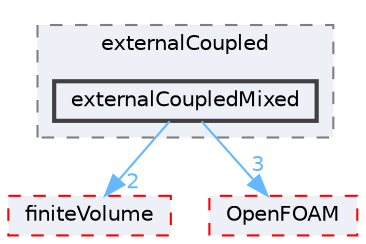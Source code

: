 digraph "src/functionObjects/field/externalCoupled/externalCoupledMixed"
{
 // LATEX_PDF_SIZE
  bgcolor="transparent";
  edge [fontname=Helvetica,fontsize=10,labelfontname=Helvetica,labelfontsize=10];
  node [fontname=Helvetica,fontsize=10,shape=box,height=0.2,width=0.4];
  compound=true
  subgraph clusterdir_238a9266ffa50127465941c4c414e9dd {
    graph [ bgcolor="#edf0f7", pencolor="grey50", label="externalCoupled", fontname=Helvetica,fontsize=10 style="filled,dashed", URL="dir_238a9266ffa50127465941c4c414e9dd.html",tooltip=""]
  dir_ef90293a9d737ace1c765f40a2a4e3c1 [label="externalCoupledMixed", fillcolor="#edf0f7", color="grey25", style="filled,bold", URL="dir_ef90293a9d737ace1c765f40a2a4e3c1.html",tooltip=""];
  }
  dir_9bd15774b555cf7259a6fa18f99fe99b [label="finiteVolume", fillcolor="#edf0f7", color="red", style="filled,dashed", URL="dir_9bd15774b555cf7259a6fa18f99fe99b.html",tooltip=""];
  dir_c5473ff19b20e6ec4dfe5c310b3778a8 [label="OpenFOAM", fillcolor="#edf0f7", color="red", style="filled,dashed", URL="dir_c5473ff19b20e6ec4dfe5c310b3778a8.html",tooltip=""];
  dir_ef90293a9d737ace1c765f40a2a4e3c1->dir_9bd15774b555cf7259a6fa18f99fe99b [headlabel="2", labeldistance=1.5 headhref="dir_001218_001387.html" href="dir_001218_001387.html" color="steelblue1" fontcolor="steelblue1"];
  dir_ef90293a9d737ace1c765f40a2a4e3c1->dir_c5473ff19b20e6ec4dfe5c310b3778a8 [headlabel="3", labeldistance=1.5 headhref="dir_001218_002695.html" href="dir_001218_002695.html" color="steelblue1" fontcolor="steelblue1"];
}
